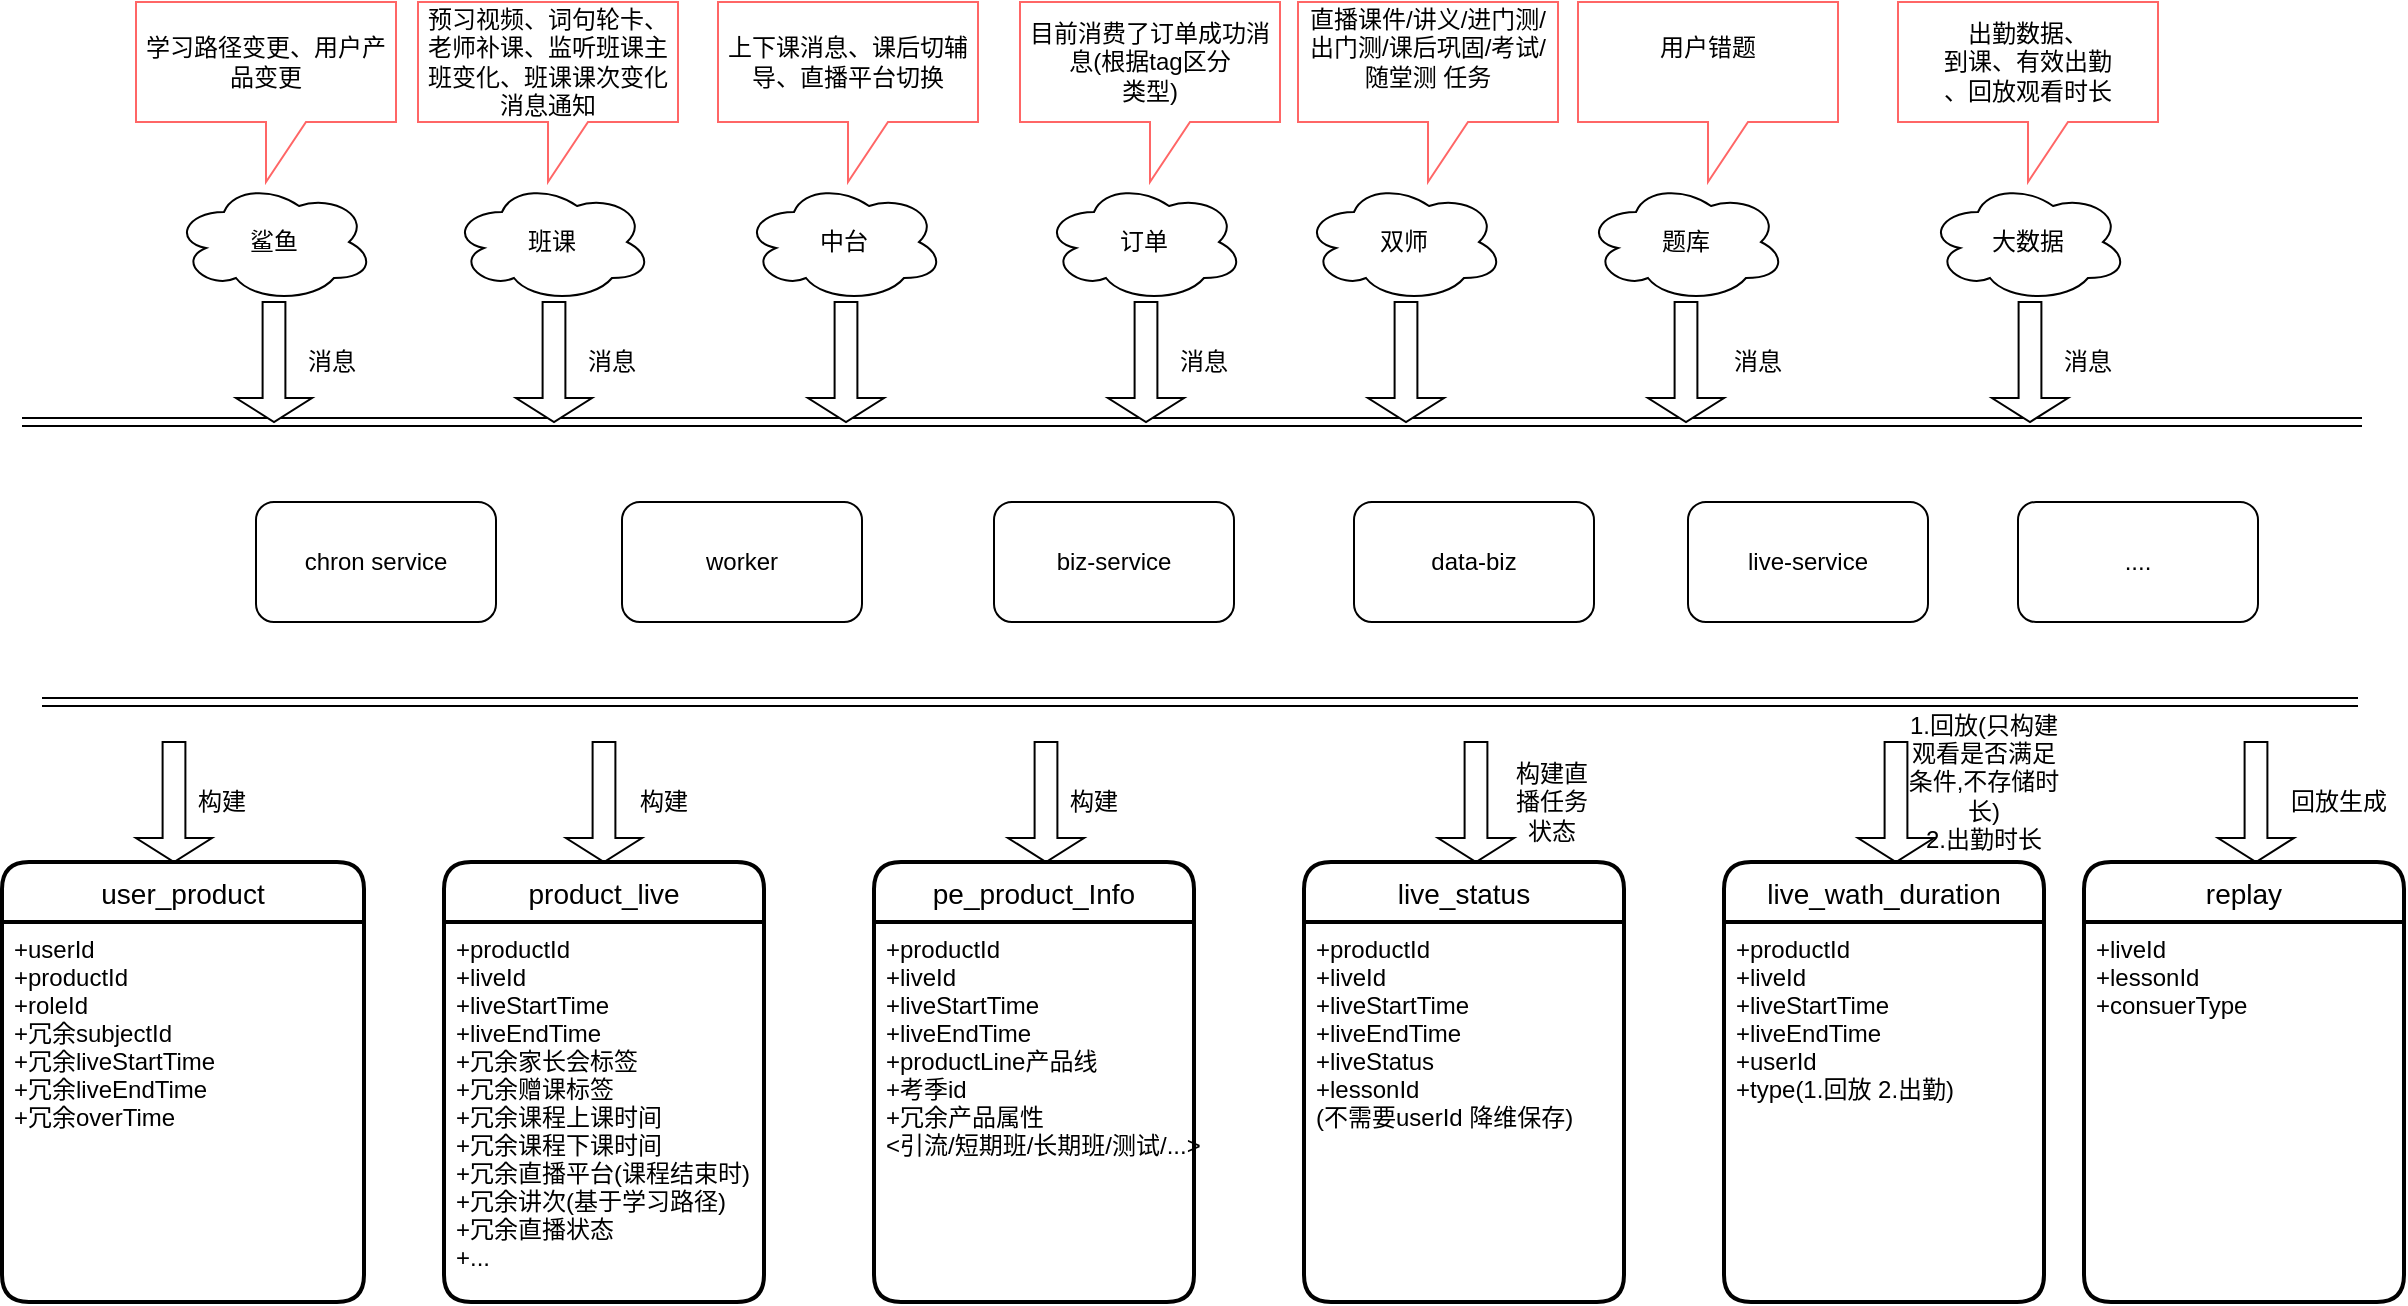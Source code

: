 <mxfile version="13.7.2" type="github">
  <diagram id="n4F9L2wBliBhwBtBOZE6" name="Page-1">
    <mxGraphModel dx="1292" dy="542" grid="1" gridSize="10" guides="1" tooltips="1" connect="1" arrows="1" fold="1" page="1" pageScale="1" pageWidth="3300" pageHeight="4681" math="0" shadow="0">
      <root>
        <mxCell id="0" />
        <mxCell id="1" parent="0" />
        <mxCell id="jNoREHAGmB-sMBPCe3fn-1" value="鲨鱼" style="ellipse;shape=cloud;whiteSpace=wrap;html=1;align=center;" parent="1" vertex="1">
          <mxGeometry x="116" y="130" width="100" height="60" as="geometry" />
        </mxCell>
        <mxCell id="jNoREHAGmB-sMBPCe3fn-2" value="" style="shape=link;html=1;" parent="1" edge="1">
          <mxGeometry width="100" relative="1" as="geometry">
            <mxPoint x="40" y="250" as="sourcePoint" />
            <mxPoint x="1210" y="250" as="targetPoint" />
          </mxGeometry>
        </mxCell>
        <mxCell id="jNoREHAGmB-sMBPCe3fn-3" value="" style="shape=singleArrow;direction=south;whiteSpace=wrap;html=1;" parent="1" vertex="1">
          <mxGeometry x="147" y="190" width="38" height="60" as="geometry" />
        </mxCell>
        <mxCell id="jNoREHAGmB-sMBPCe3fn-4" value="消息" style="text;html=1;strokeColor=none;fillColor=none;align=center;verticalAlign=middle;whiteSpace=wrap;rounded=0;" parent="1" vertex="1">
          <mxGeometry x="175" y="210" width="40" height="20" as="geometry" />
        </mxCell>
        <mxCell id="jNoREHAGmB-sMBPCe3fn-5" value="班课" style="ellipse;shape=cloud;whiteSpace=wrap;html=1;align=center;" parent="1" vertex="1">
          <mxGeometry x="255" y="130" width="100" height="60" as="geometry" />
        </mxCell>
        <mxCell id="jNoREHAGmB-sMBPCe3fn-6" value="" style="shape=singleArrow;direction=south;whiteSpace=wrap;html=1;" parent="1" vertex="1">
          <mxGeometry x="287" y="190" width="38" height="60" as="geometry" />
        </mxCell>
        <mxCell id="jNoREHAGmB-sMBPCe3fn-7" value="消息" style="text;html=1;strokeColor=none;fillColor=none;align=center;verticalAlign=middle;whiteSpace=wrap;rounded=0;" parent="1" vertex="1">
          <mxGeometry x="315" y="210" width="40" height="20" as="geometry" />
        </mxCell>
        <mxCell id="jNoREHAGmB-sMBPCe3fn-8" value="worker" style="rounded=1;whiteSpace=wrap;html=1;" parent="1" vertex="1">
          <mxGeometry x="340" y="290" width="120" height="60" as="geometry" />
        </mxCell>
        <mxCell id="jNoREHAGmB-sMBPCe3fn-9" value="biz-service" style="rounded=1;whiteSpace=wrap;html=1;" parent="1" vertex="1">
          <mxGeometry x="526" y="290" width="120" height="60" as="geometry" />
        </mxCell>
        <mxCell id="jNoREHAGmB-sMBPCe3fn-10" value="&lt;span&gt;data-biz&lt;/span&gt;" style="rounded=1;whiteSpace=wrap;html=1;" parent="1" vertex="1">
          <mxGeometry x="706" y="290" width="120" height="60" as="geometry" />
        </mxCell>
        <mxCell id="jNoREHAGmB-sMBPCe3fn-11" value="中台" style="ellipse;shape=cloud;whiteSpace=wrap;html=1;align=center;" parent="1" vertex="1">
          <mxGeometry x="401" y="130" width="100" height="60" as="geometry" />
        </mxCell>
        <mxCell id="jNoREHAGmB-sMBPCe3fn-12" value="" style="shape=singleArrow;direction=south;whiteSpace=wrap;html=1;" parent="1" vertex="1">
          <mxGeometry x="433" y="190" width="38" height="60" as="geometry" />
        </mxCell>
        <mxCell id="jNoREHAGmB-sMBPCe3fn-13" value="订单" style="ellipse;shape=cloud;whiteSpace=wrap;html=1;align=center;" parent="1" vertex="1">
          <mxGeometry x="551" y="130" width="100" height="60" as="geometry" />
        </mxCell>
        <mxCell id="jNoREHAGmB-sMBPCe3fn-14" value="" style="shape=singleArrow;direction=south;whiteSpace=wrap;html=1;" parent="1" vertex="1">
          <mxGeometry x="583" y="190" width="38" height="60" as="geometry" />
        </mxCell>
        <mxCell id="jNoREHAGmB-sMBPCe3fn-15" value="消息" style="text;html=1;strokeColor=none;fillColor=none;align=center;verticalAlign=middle;whiteSpace=wrap;rounded=0;" parent="1" vertex="1">
          <mxGeometry x="611" y="210" width="40" height="20" as="geometry" />
        </mxCell>
        <mxCell id="jNoREHAGmB-sMBPCe3fn-16" value="" style="shape=link;html=1;" parent="1" edge="1">
          <mxGeometry width="100" relative="1" as="geometry">
            <mxPoint x="50" y="390" as="sourcePoint" />
            <mxPoint x="1208" y="390" as="targetPoint" />
          </mxGeometry>
        </mxCell>
        <mxCell id="jNoREHAGmB-sMBPCe3fn-17" value="" style="shape=singleArrow;direction=south;whiteSpace=wrap;html=1;" parent="1" vertex="1">
          <mxGeometry x="97" y="410" width="38" height="60" as="geometry" />
        </mxCell>
        <mxCell id="jNoREHAGmB-sMBPCe3fn-18" value="" style="shape=singleArrow;direction=south;whiteSpace=wrap;html=1;" parent="1" vertex="1">
          <mxGeometry x="312" y="410" width="38" height="60" as="geometry" />
        </mxCell>
        <mxCell id="jNoREHAGmB-sMBPCe3fn-19" value="构建" style="text;html=1;strokeColor=none;fillColor=none;align=center;verticalAlign=middle;whiteSpace=wrap;rounded=0;" parent="1" vertex="1">
          <mxGeometry x="120" y="430" width="40" height="20" as="geometry" />
        </mxCell>
        <mxCell id="jNoREHAGmB-sMBPCe3fn-20" value="构建" style="text;html=1;strokeColor=none;fillColor=none;align=center;verticalAlign=middle;whiteSpace=wrap;rounded=0;" parent="1" vertex="1">
          <mxGeometry x="341" y="430" width="40" height="20" as="geometry" />
        </mxCell>
        <mxCell id="jNoREHAGmB-sMBPCe3fn-21" value="双师" style="ellipse;shape=cloud;whiteSpace=wrap;html=1;align=center;" parent="1" vertex="1">
          <mxGeometry x="681" y="130" width="100" height="60" as="geometry" />
        </mxCell>
        <mxCell id="jNoREHAGmB-sMBPCe3fn-22" value="" style="shape=singleArrow;direction=south;whiteSpace=wrap;html=1;" parent="1" vertex="1">
          <mxGeometry x="713" y="190" width="38" height="60" as="geometry" />
        </mxCell>
        <mxCell id="jNoREHAGmB-sMBPCe3fn-23" value="" style="shape=singleArrow;direction=south;whiteSpace=wrap;html=1;" parent="1" vertex="1">
          <mxGeometry x="533" y="410" width="38" height="60" as="geometry" />
        </mxCell>
        <mxCell id="jNoREHAGmB-sMBPCe3fn-24" value="构建" style="text;html=1;strokeColor=none;fillColor=none;align=center;verticalAlign=middle;whiteSpace=wrap;rounded=0;" parent="1" vertex="1">
          <mxGeometry x="556" y="430" width="40" height="20" as="geometry" />
        </mxCell>
        <mxCell id="jNoREHAGmB-sMBPCe3fn-25" value="" style="shape=singleArrow;direction=south;whiteSpace=wrap;html=1;" parent="1" vertex="1">
          <mxGeometry x="748" y="410" width="38" height="60" as="geometry" />
        </mxCell>
        <mxCell id="jNoREHAGmB-sMBPCe3fn-26" value="构建直播任务状态" style="text;html=1;strokeColor=none;fillColor=none;align=center;verticalAlign=middle;whiteSpace=wrap;rounded=0;" parent="1" vertex="1">
          <mxGeometry x="785" y="430" width="40" height="20" as="geometry" />
        </mxCell>
        <mxCell id="jNoREHAGmB-sMBPCe3fn-27" value="题库" style="ellipse;shape=cloud;whiteSpace=wrap;html=1;align=center;" parent="1" vertex="1">
          <mxGeometry x="822" y="130" width="100" height="60" as="geometry" />
        </mxCell>
        <mxCell id="jNoREHAGmB-sMBPCe3fn-28" value="" style="shape=singleArrow;direction=south;whiteSpace=wrap;html=1;" parent="1" vertex="1">
          <mxGeometry x="853" y="190" width="38" height="60" as="geometry" />
        </mxCell>
        <mxCell id="jNoREHAGmB-sMBPCe3fn-29" value="消息" style="text;html=1;strokeColor=none;fillColor=none;align=center;verticalAlign=middle;whiteSpace=wrap;rounded=0;" parent="1" vertex="1">
          <mxGeometry x="888" y="210" width="40" height="20" as="geometry" />
        </mxCell>
        <mxCell id="jNoREHAGmB-sMBPCe3fn-38" value="" style="shape=singleArrow;direction=south;whiteSpace=wrap;html=1;" parent="1" vertex="1">
          <mxGeometry x="958" y="410" width="38" height="60" as="geometry" />
        </mxCell>
        <mxCell id="jNoREHAGmB-sMBPCe3fn-39" value="1.回放(只构建观看是否满足条件,不存储时长)&lt;br&gt;2.出勤时长" style="text;html=1;strokeColor=none;fillColor=none;align=center;verticalAlign=middle;whiteSpace=wrap;rounded=0;" parent="1" vertex="1">
          <mxGeometry x="981" y="420" width="80" height="20" as="geometry" />
        </mxCell>
        <mxCell id="jNoREHAGmB-sMBPCe3fn-42" value="&lt;div&gt;直播课件/&lt;span&gt;讲义/进门测/出门测/课后巩固/考试/随堂测 任务&lt;/span&gt;&lt;/div&gt;&lt;div&gt;&lt;br&gt;&lt;/div&gt;" style="shape=callout;whiteSpace=wrap;html=1;perimeter=calloutPerimeter;strokeColor=#FF6666;" parent="1" vertex="1">
          <mxGeometry x="678" y="40" width="130" height="90" as="geometry" />
        </mxCell>
        <mxCell id="jNoREHAGmB-sMBPCe3fn-43" value="目前消费了订单成功消息(根据tag区分&lt;br&gt;类型)" style="shape=callout;whiteSpace=wrap;html=1;perimeter=calloutPerimeter;strokeColor=#FF6666;" parent="1" vertex="1">
          <mxGeometry x="539" y="40" width="130" height="90" as="geometry" />
        </mxCell>
        <mxCell id="jNoREHAGmB-sMBPCe3fn-44" value="上下课消息、课后切辅导、直播平台切换" style="shape=callout;whiteSpace=wrap;html=1;perimeter=calloutPerimeter;strokeColor=#FF6666;" parent="1" vertex="1">
          <mxGeometry x="388" y="40" width="130" height="90" as="geometry" />
        </mxCell>
        <mxCell id="jNoREHAGmB-sMBPCe3fn-45" value="预习视频、词句轮卡、老师补课、监听班课主班变化、班课课次变化消息通知" style="shape=callout;whiteSpace=wrap;html=1;perimeter=calloutPerimeter;strokeColor=#FF6666;" parent="1" vertex="1">
          <mxGeometry x="238" y="40" width="130" height="90" as="geometry" />
        </mxCell>
        <mxCell id="jNoREHAGmB-sMBPCe3fn-46" value="学习路径变更、用户产品变更" style="shape=callout;whiteSpace=wrap;html=1;perimeter=calloutPerimeter;strokeColor=#FF6666;" parent="1" vertex="1">
          <mxGeometry x="97" y="40" width="130" height="90" as="geometry" />
        </mxCell>
        <mxCell id="jNoREHAGmB-sMBPCe3fn-47" value="&lt;div&gt;用户错题&lt;/div&gt;&lt;div&gt;&lt;br&gt;&lt;/div&gt;" style="shape=callout;whiteSpace=wrap;html=1;perimeter=calloutPerimeter;strokeColor=#FF6666;" parent="1" vertex="1">
          <mxGeometry x="818" y="40" width="130" height="90" as="geometry" />
        </mxCell>
        <mxCell id="jNoREHAGmB-sMBPCe3fn-48" value="&lt;div&gt;出勤数据、&lt;/div&gt;&lt;div&gt;到课、有效出勤&lt;/div&gt;、回放观看时长" style="shape=callout;whiteSpace=wrap;html=1;perimeter=calloutPerimeter;strokeColor=#FF6666;" parent="1" vertex="1">
          <mxGeometry x="978" y="40" width="130" height="90" as="geometry" />
        </mxCell>
        <mxCell id="jNoREHAGmB-sMBPCe3fn-49" value="大数据" style="ellipse;shape=cloud;whiteSpace=wrap;html=1;align=center;" parent="1" vertex="1">
          <mxGeometry x="993" y="130" width="100" height="60" as="geometry" />
        </mxCell>
        <mxCell id="jNoREHAGmB-sMBPCe3fn-50" value="" style="shape=singleArrow;direction=south;whiteSpace=wrap;html=1;" parent="1" vertex="1">
          <mxGeometry x="1025" y="190" width="38" height="60" as="geometry" />
        </mxCell>
        <mxCell id="jNoREHAGmB-sMBPCe3fn-51" value="消息" style="text;html=1;strokeColor=none;fillColor=none;align=center;verticalAlign=middle;whiteSpace=wrap;rounded=0;" parent="1" vertex="1">
          <mxGeometry x="1053" y="210" width="40" height="20" as="geometry" />
        </mxCell>
        <mxCell id="jNoREHAGmB-sMBPCe3fn-52" value="live-service" style="rounded=1;whiteSpace=wrap;html=1;" parent="1" vertex="1">
          <mxGeometry x="873" y="290" width="120" height="60" as="geometry" />
        </mxCell>
        <mxCell id="jNoREHAGmB-sMBPCe3fn-53" value="...." style="rounded=1;whiteSpace=wrap;html=1;" parent="1" vertex="1">
          <mxGeometry x="1038" y="290" width="120" height="60" as="geometry" />
        </mxCell>
        <mxCell id="jNoREHAGmB-sMBPCe3fn-54" value="chron service" style="rounded=1;whiteSpace=wrap;html=1;" parent="1" vertex="1">
          <mxGeometry x="157" y="290" width="120" height="60" as="geometry" />
        </mxCell>
        <mxCell id="jNoREHAGmB-sMBPCe3fn-55" style="edgeStyle=orthogonalEdgeStyle;rounded=0;orthogonalLoop=1;jettySize=auto;html=1;exitX=0.5;exitY=1;exitDx=0;exitDy=0;" parent="1" source="jNoREHAGmB-sMBPCe3fn-26" target="jNoREHAGmB-sMBPCe3fn-26" edge="1">
          <mxGeometry relative="1" as="geometry" />
        </mxCell>
        <mxCell id="ZUIxST7JcQloDxx1Nl5h-1" value="" style="shape=singleArrow;direction=south;whiteSpace=wrap;html=1;" parent="1" vertex="1">
          <mxGeometry x="1138" y="410" width="38" height="60" as="geometry" />
        </mxCell>
        <mxCell id="ZUIxST7JcQloDxx1Nl5h-5" value="回放生成" style="text;html=1;strokeColor=none;fillColor=none;align=center;verticalAlign=middle;whiteSpace=wrap;rounded=0;" parent="1" vertex="1">
          <mxGeometry x="1171" y="430" width="55" height="20" as="geometry" />
        </mxCell>
        <mxCell id="jNoREHAGmB-sMBPCe3fn-30" value="user_product" style="swimlane;childLayout=stackLayout;horizontal=1;startSize=30;horizontalStack=0;rounded=1;fontSize=14;fontStyle=0;strokeWidth=2;resizeParent=0;resizeLast=1;shadow=0;dashed=0;align=center;" parent="1" vertex="1">
          <mxGeometry x="30" y="470" width="181" height="220" as="geometry" />
        </mxCell>
        <mxCell id="jNoREHAGmB-sMBPCe3fn-31" value="+userId&#xa;+productId&#xa;+roleId&#xa;+冗余subjectId&#xa;+冗余liveStartTime&#xa;+冗余liveEndTime&#xa;+冗余overTime" style="align=left;strokeColor=none;fillColor=none;spacingLeft=4;fontSize=12;verticalAlign=top;resizable=0;rotatable=0;part=1;" parent="jNoREHAGmB-sMBPCe3fn-30" vertex="1">
          <mxGeometry y="30" width="181" height="190" as="geometry" />
        </mxCell>
        <mxCell id="jNoREHAGmB-sMBPCe3fn-32" value="live_status" style="swimlane;childLayout=stackLayout;horizontal=1;startSize=30;horizontalStack=0;rounded=1;fontSize=14;fontStyle=0;strokeWidth=2;resizeParent=0;resizeLast=1;shadow=0;dashed=0;align=center;" parent="1" vertex="1">
          <mxGeometry x="681" y="470" width="160" height="220" as="geometry" />
        </mxCell>
        <mxCell id="jNoREHAGmB-sMBPCe3fn-33" value="+productId&#xa;+liveId&#xa;+liveStartTime&#xa;+liveEndTime&#xa;+liveStatus&#xa;+lessonId&#xa;(不需要userId 降维保存)" style="align=left;strokeColor=none;fillColor=none;spacingLeft=4;fontSize=12;verticalAlign=top;resizable=0;rotatable=0;part=1;" parent="jNoREHAGmB-sMBPCe3fn-32" vertex="1">
          <mxGeometry y="30" width="160" height="190" as="geometry" />
        </mxCell>
        <mxCell id="jNoREHAGmB-sMBPCe3fn-34" value="product_live" style="swimlane;childLayout=stackLayout;horizontal=1;startSize=30;horizontalStack=0;rounded=1;fontSize=14;fontStyle=0;strokeWidth=2;resizeParent=0;resizeLast=1;shadow=0;dashed=0;align=center;" parent="1" vertex="1">
          <mxGeometry x="251" y="470" width="160" height="220" as="geometry" />
        </mxCell>
        <mxCell id="jNoREHAGmB-sMBPCe3fn-35" value="+productId&#xa;+liveId&#xa;+liveStartTime&#xa;+liveEndTime&#xa;+冗余家长会标签&#xa;+冗余赠课标签&#xa;+冗余课程上课时间&#xa;+冗余课程下课时间&#xa;+冗余直播平台(课程结束时)&#xa;+冗余讲次(基于学习路径)&#xa;+冗余直播状态&#xa;+..." style="align=left;strokeColor=none;fillColor=none;spacingLeft=4;fontSize=12;verticalAlign=top;resizable=0;rotatable=0;part=1;" parent="jNoREHAGmB-sMBPCe3fn-34" vertex="1">
          <mxGeometry y="30" width="160" height="190" as="geometry" />
        </mxCell>
        <mxCell id="jNoREHAGmB-sMBPCe3fn-36" value="pe_product_Info" style="swimlane;childLayout=stackLayout;horizontal=1;startSize=30;horizontalStack=0;rounded=1;fontSize=14;fontStyle=0;strokeWidth=2;resizeParent=0;resizeLast=1;shadow=0;dashed=0;align=center;" parent="1" vertex="1">
          <mxGeometry x="466" y="470" width="160" height="220" as="geometry" />
        </mxCell>
        <mxCell id="jNoREHAGmB-sMBPCe3fn-37" value="+productId&#xa;+liveId&#xa;+liveStartTime&#xa;+liveEndTime&#xa;+productLine产品线&#xa;+考季id&#xa;+冗余产品属性&#xa;&lt;引流/短期班/长期班/测试/...&gt;&#xa;" style="align=left;strokeColor=none;fillColor=none;spacingLeft=4;fontSize=12;verticalAlign=top;resizable=0;rotatable=0;part=1;" parent="jNoREHAGmB-sMBPCe3fn-36" vertex="1">
          <mxGeometry y="30" width="160" height="190" as="geometry" />
        </mxCell>
        <mxCell id="jNoREHAGmB-sMBPCe3fn-40" value="live_wath_duration" style="swimlane;childLayout=stackLayout;horizontal=1;startSize=30;horizontalStack=0;rounded=1;fontSize=14;fontStyle=0;strokeWidth=2;resizeParent=0;resizeLast=1;shadow=0;dashed=0;align=center;" parent="1" vertex="1">
          <mxGeometry x="891" y="470" width="160" height="220" as="geometry" />
        </mxCell>
        <mxCell id="jNoREHAGmB-sMBPCe3fn-41" value="+productId&#xa;+liveId&#xa;+liveStartTime&#xa;+liveEndTime&#xa;+userId&#xa;+type(1.回放 2.出勤)" style="align=left;strokeColor=none;fillColor=none;spacingLeft=4;fontSize=12;verticalAlign=top;resizable=0;rotatable=0;part=1;" parent="jNoREHAGmB-sMBPCe3fn-40" vertex="1">
          <mxGeometry y="30" width="160" height="190" as="geometry" />
        </mxCell>
        <mxCell id="ZUIxST7JcQloDxx1Nl5h-3" value="replay" style="swimlane;childLayout=stackLayout;horizontal=1;startSize=30;horizontalStack=0;rounded=1;fontSize=14;fontStyle=0;strokeWidth=2;resizeParent=0;resizeLast=1;shadow=0;dashed=0;align=center;" parent="1" vertex="1">
          <mxGeometry x="1071" y="470" width="160" height="220" as="geometry" />
        </mxCell>
        <mxCell id="ZUIxST7JcQloDxx1Nl5h-4" value="+liveId&#xa;+lessonId&#xa;+consuerType&#xa;" style="align=left;strokeColor=none;fillColor=none;spacingLeft=4;fontSize=12;verticalAlign=top;resizable=0;rotatable=0;part=1;" parent="ZUIxST7JcQloDxx1Nl5h-3" vertex="1">
          <mxGeometry y="30" width="160" height="190" as="geometry" />
        </mxCell>
      </root>
    </mxGraphModel>
  </diagram>
</mxfile>
